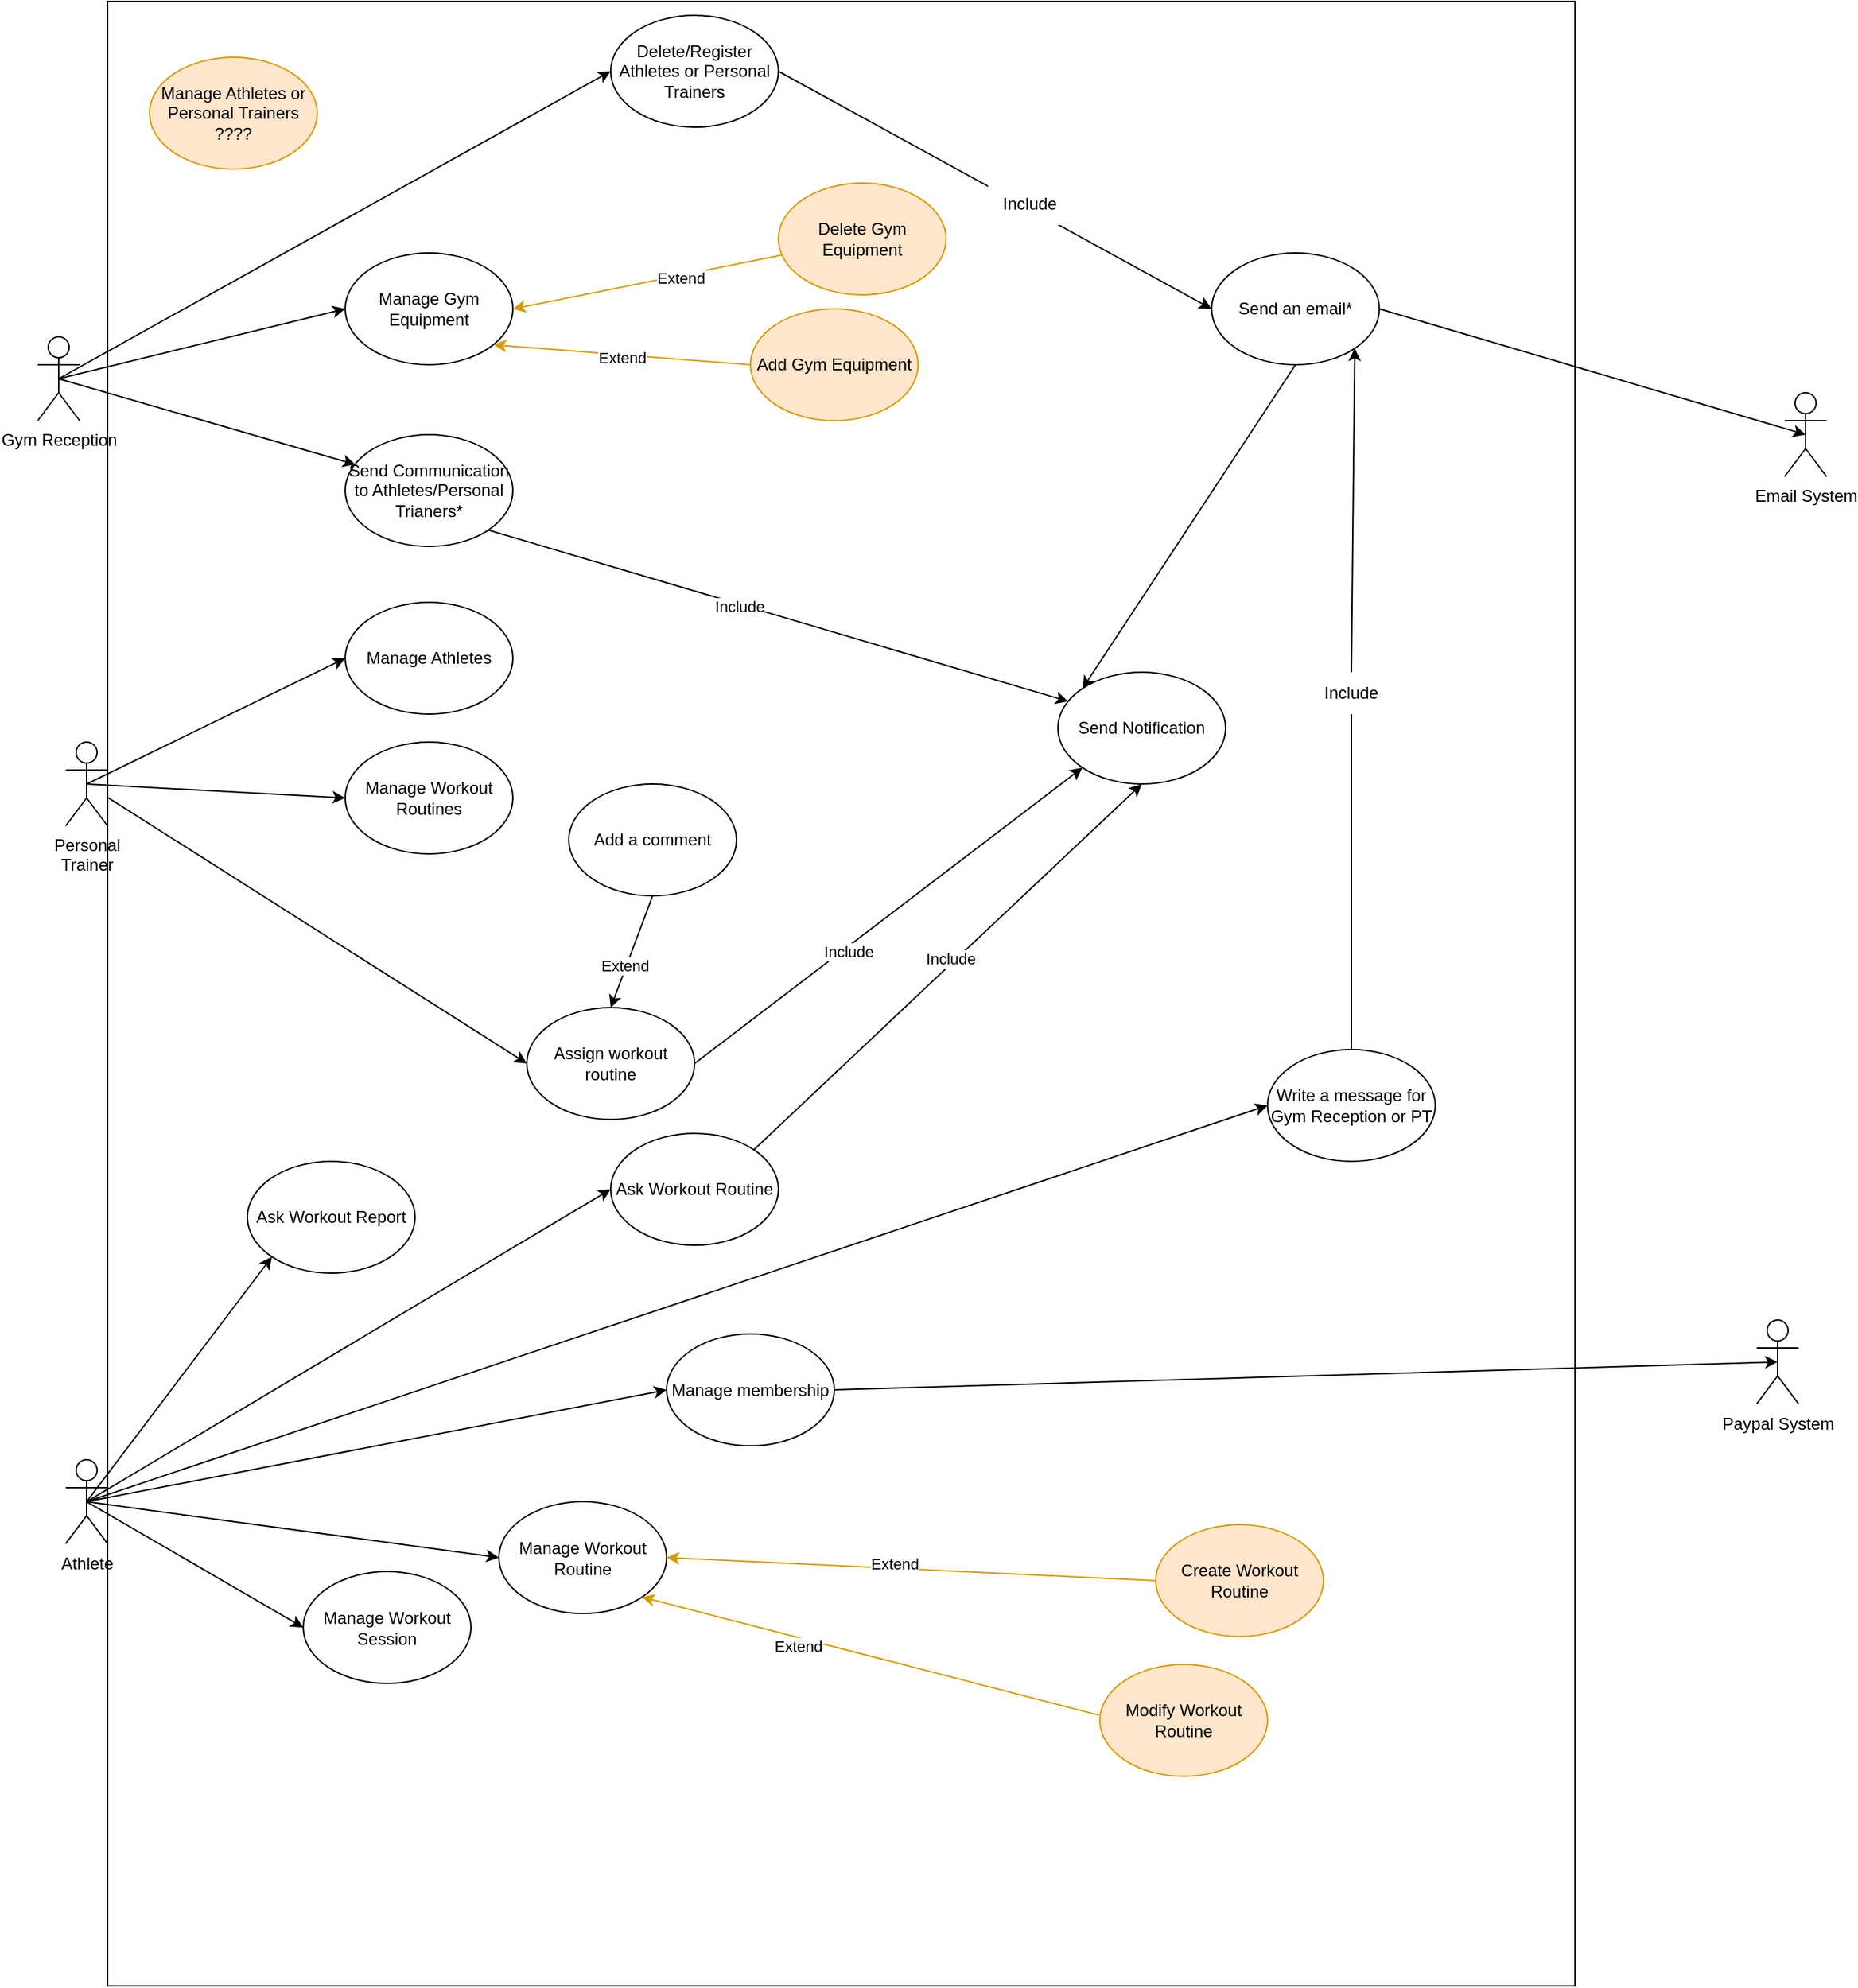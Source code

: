 <mxfile version="22.0.4" type="google">
  <diagram name="Pagina-1" id="2QWIL4vbvpltsjxMbXF1">
    <mxGraphModel dx="2049" dy="1083" grid="1" gridSize="10" guides="1" tooltips="1" connect="1" arrows="1" fold="1" page="1" pageScale="1" pageWidth="1200" pageHeight="1920" math="0" shadow="0">
      <root>
        <mxCell id="0" />
        <mxCell id="1" parent="0" />
        <mxCell id="li3QjBNvHhRdPS1q4tIi-4" value="" style="whiteSpace=wrap;html=1;" vertex="1" parent="1">
          <mxGeometry x="100" y="10" width="1050" height="1420" as="geometry" />
        </mxCell>
        <mxCell id="ZsmI9QigezWX8dCG7gWK-1" value="Gym Reception" style="shape=umlActor;verticalLabelPosition=bottom;verticalAlign=top;html=1;outlineConnect=0;" parent="1" vertex="1">
          <mxGeometry x="50" y="250" width="30" height="60" as="geometry" />
        </mxCell>
        <mxCell id="ZsmI9QigezWX8dCG7gWK-3" value="&lt;div&gt;Personal&lt;/div&gt;&lt;div&gt;Trainer&lt;/div&gt;" style="shape=umlActor;verticalLabelPosition=bottom;verticalAlign=top;html=1;outlineConnect=0;" parent="1" vertex="1">
          <mxGeometry x="70" y="540" width="30" height="60" as="geometry" />
        </mxCell>
        <mxCell id="ZsmI9QigezWX8dCG7gWK-11" value="" style="endArrow=classic;html=1;rounded=0;entryX=0;entryY=0.5;entryDx=0;entryDy=0;exitX=0.5;exitY=0.5;exitDx=0;exitDy=0;exitPerimeter=0;" parent="1" source="ZsmI9QigezWX8dCG7gWK-1" target="ZsmI9QigezWX8dCG7gWK-15" edge="1">
          <mxGeometry width="50" height="50" relative="1" as="geometry">
            <mxPoint x="90" y="280" as="sourcePoint" />
            <mxPoint x="60" y="130" as="targetPoint" />
          </mxGeometry>
        </mxCell>
        <mxCell id="ZsmI9QigezWX8dCG7gWK-15" value="Delete/Register Athletes or Personal Trainers" style="ellipse;whiteSpace=wrap;html=1;" parent="1" vertex="1">
          <mxGeometry x="460" y="20" width="120" height="80" as="geometry" />
        </mxCell>
        <mxCell id="ZsmI9QigezWX8dCG7gWK-16" value="" style="endArrow=classic;html=1;rounded=0;entryX=0;entryY=0.5;entryDx=0;entryDy=0;exitX=0.5;exitY=0.5;exitDx=0;exitDy=0;exitPerimeter=0;" parent="1" source="ZsmI9QigezWX8dCG7gWK-1" target="ZsmI9QigezWX8dCG7gWK-17" edge="1">
          <mxGeometry width="50" height="50" relative="1" as="geometry">
            <mxPoint x="300" y="325" as="sourcePoint" />
            <mxPoint x="300" y="385" as="targetPoint" />
          </mxGeometry>
        </mxCell>
        <mxCell id="ZsmI9QigezWX8dCG7gWK-17" value="Manage Gym Equipment" style="ellipse;whiteSpace=wrap;html=1;" parent="1" vertex="1">
          <mxGeometry x="270" y="190" width="120" height="80" as="geometry" />
        </mxCell>
        <mxCell id="ZsmI9QigezWX8dCG7gWK-26" value="" style="endArrow=classic;html=1;rounded=0;entryX=0.061;entryY=0.267;entryDx=0;entryDy=0;exitX=0.5;exitY=0.5;exitDx=0;exitDy=0;exitPerimeter=0;entryPerimeter=0;" parent="1" source="ZsmI9QigezWX8dCG7gWK-1" target="ZsmI9QigezWX8dCG7gWK-27" edge="1">
          <mxGeometry width="50" height="50" relative="1" as="geometry">
            <mxPoint x="85" y="370" as="sourcePoint" />
            <mxPoint x="85" y="430" as="targetPoint" />
          </mxGeometry>
        </mxCell>
        <mxCell id="ZsmI9QigezWX8dCG7gWK-27" value="Send Communication to Athletes/Personal Trianers*" style="ellipse;whiteSpace=wrap;html=1;" parent="1" vertex="1">
          <mxGeometry x="270" y="320" width="120" height="80" as="geometry" />
        </mxCell>
        <mxCell id="ZsmI9QigezWX8dCG7gWK-30" value="Delete Gym Equipment" style="ellipse;whiteSpace=wrap;html=1;fillColor=#ffe6cc;strokeColor=#d79b00;" parent="1" vertex="1">
          <mxGeometry x="580" y="140" width="120" height="80" as="geometry" />
        </mxCell>
        <mxCell id="ZsmI9QigezWX8dCG7gWK-33" value="Add Gym Equipment" style="ellipse;whiteSpace=wrap;html=1;fillColor=#ffe6cc;strokeColor=#d79b00;" parent="1" vertex="1">
          <mxGeometry x="560" y="230" width="120" height="80" as="geometry" />
        </mxCell>
        <mxCell id="ZsmI9QigezWX8dCG7gWK-36" value="" style="endArrow=classic;html=1;rounded=0;entryX=0.061;entryY=0.261;entryDx=0;entryDy=0;exitX=1;exitY=1;exitDx=0;exitDy=0;entryPerimeter=0;" parent="1" source="ZsmI9QigezWX8dCG7gWK-27" target="ZsmI9QigezWX8dCG7gWK-38" edge="1">
          <mxGeometry width="50" height="50" relative="1" as="geometry">
            <mxPoint x="300" y="340" as="sourcePoint" />
            <mxPoint x="70" y="520" as="targetPoint" />
          </mxGeometry>
        </mxCell>
        <mxCell id="ZsmI9QigezWX8dCG7gWK-37" value="Include" style="edgeLabel;html=1;align=center;verticalAlign=middle;resizable=0;points=[];" parent="ZsmI9QigezWX8dCG7gWK-36" vertex="1" connectable="0">
          <mxGeometry x="0.481" y="-1" relative="1" as="geometry">
            <mxPoint x="-128" y="-37" as="offset" />
          </mxGeometry>
        </mxCell>
        <mxCell id="ZsmI9QigezWX8dCG7gWK-38" value="&lt;div&gt;Send Notification&lt;/div&gt;" style="ellipse;whiteSpace=wrap;html=1;" parent="1" vertex="1">
          <mxGeometry x="780" y="490" width="120" height="80" as="geometry" />
        </mxCell>
        <mxCell id="ZsmI9QigezWX8dCG7gWK-39" value="" style="endArrow=classic;html=1;rounded=0;entryX=1;entryY=0.5;entryDx=0;entryDy=0;fillColor=#ffe6cc;strokeColor=#d79b00;" parent="1" source="ZsmI9QigezWX8dCG7gWK-30" target="ZsmI9QigezWX8dCG7gWK-17" edge="1">
          <mxGeometry width="50" height="50" relative="1" as="geometry">
            <mxPoint x="460" y="199.74" as="sourcePoint" />
            <mxPoint x="320" y="200" as="targetPoint" />
          </mxGeometry>
        </mxCell>
        <mxCell id="ZsmI9QigezWX8dCG7gWK-40" value="&lt;div&gt;Extend&lt;/div&gt;" style="edgeLabel;html=1;align=center;verticalAlign=middle;resizable=0;points=[];" parent="ZsmI9QigezWX8dCG7gWK-39" vertex="1" connectable="0">
          <mxGeometry x="0.481" y="-1" relative="1" as="geometry">
            <mxPoint x="70" y="-11" as="offset" />
          </mxGeometry>
        </mxCell>
        <mxCell id="ZsmI9QigezWX8dCG7gWK-41" value="" style="endArrow=classic;html=1;rounded=0;exitX=0;exitY=0.5;exitDx=0;exitDy=0;entryX=0.885;entryY=0.822;entryDx=0;entryDy=0;entryPerimeter=0;fillColor=#ffe6cc;strokeColor=#d79b00;" parent="1" source="ZsmI9QigezWX8dCG7gWK-33" target="ZsmI9QigezWX8dCG7gWK-17" edge="1">
          <mxGeometry width="50" height="50" relative="1" as="geometry">
            <mxPoint x="460" y="300" as="sourcePoint" />
            <mxPoint x="282" y="242" as="targetPoint" />
          </mxGeometry>
        </mxCell>
        <mxCell id="ZsmI9QigezWX8dCG7gWK-42" value="&lt;div&gt;Extend&lt;/div&gt;" style="edgeLabel;html=1;align=center;verticalAlign=middle;resizable=0;points=[];" parent="ZsmI9QigezWX8dCG7gWK-41" vertex="1" connectable="0">
          <mxGeometry x="0.481" y="-1" relative="1" as="geometry">
            <mxPoint x="44" y="6" as="offset" />
          </mxGeometry>
        </mxCell>
        <mxCell id="ZsmI9QigezWX8dCG7gWK-53" value="&lt;div&gt;Manage Athletes or Personal Trainers ????&lt;/div&gt;" style="ellipse;whiteSpace=wrap;html=1;fillColor=#ffe6cc;strokeColor=#d79b00;" parent="1" vertex="1">
          <mxGeometry x="130" y="50" width="120" height="80" as="geometry" />
        </mxCell>
        <mxCell id="ZsmI9QigezWX8dCG7gWK-59" value="&lt;div&gt;Manage Workout Session&lt;/div&gt;" style="ellipse;whiteSpace=wrap;html=1;" parent="1" vertex="1">
          <mxGeometry x="240" y="1133.52" width="120" height="80" as="geometry" />
        </mxCell>
        <mxCell id="ZsmI9QigezWX8dCG7gWK-60" value="" style="endArrow=classic;html=1;rounded=0;exitX=0.5;exitY=0.5;exitDx=0;exitDy=0;exitPerimeter=0;entryX=0;entryY=0.5;entryDx=0;entryDy=0;" parent="1" target="ZsmI9QigezWX8dCG7gWK-69" edge="1">
          <mxGeometry width="50" height="50" relative="1" as="geometry">
            <mxPoint x="85" y="1083.52" as="sourcePoint" />
            <mxPoint x="664.48" y="890.0" as="targetPoint" />
          </mxGeometry>
        </mxCell>
        <mxCell id="ZsmI9QigezWX8dCG7gWK-62" value="" style="endArrow=classic;html=1;rounded=0;entryX=0;entryY=0.5;entryDx=0;entryDy=0;exitX=0.5;exitY=0.5;exitDx=0;exitDy=0;exitPerimeter=0;" parent="1" target="ZsmI9QigezWX8dCG7gWK-70" edge="1">
          <mxGeometry width="50" height="50" relative="1" as="geometry">
            <mxPoint x="85" y="1083.52" as="sourcePoint" />
            <mxPoint x="275.0" y="1083.52" as="targetPoint" />
          </mxGeometry>
        </mxCell>
        <mxCell id="ZsmI9QigezWX8dCG7gWK-63" value="" style="endArrow=classic;html=1;rounded=0;entryX=0;entryY=0.5;entryDx=0;entryDy=0;exitX=0.5;exitY=0.5;exitDx=0;exitDy=0;exitPerimeter=0;" parent="1" target="ZsmI9QigezWX8dCG7gWK-59" edge="1">
          <mxGeometry width="50" height="50" relative="1" as="geometry">
            <mxPoint x="85" y="1083.52" as="sourcePoint" />
            <mxPoint x="275" y="1263.52" as="targetPoint" />
          </mxGeometry>
        </mxCell>
        <mxCell id="ZsmI9QigezWX8dCG7gWK-68" value="Athlete" style="shape=umlActor;verticalLabelPosition=bottom;verticalAlign=top;html=1;outlineConnect=0;" parent="1" vertex="1">
          <mxGeometry x="70" y="1053.52" width="30" height="60" as="geometry" />
        </mxCell>
        <mxCell id="ZsmI9QigezWX8dCG7gWK-69" value="Write a message for Gym Reception or PT" style="ellipse;whiteSpace=wrap;html=1;" parent="1" vertex="1">
          <mxGeometry x="930" y="760" width="120" height="80" as="geometry" />
        </mxCell>
        <mxCell id="ZsmI9QigezWX8dCG7gWK-70" value="Manage Workout Routine" style="ellipse;whiteSpace=wrap;html=1;" parent="1" vertex="1">
          <mxGeometry x="380" y="1083.52" width="120" height="80" as="geometry" />
        </mxCell>
        <mxCell id="ZsmI9QigezWX8dCG7gWK-76" value="" style="endArrow=classic;html=1;rounded=0;exitX=0;exitY=0.5;exitDx=0;exitDy=0;entryX=1;entryY=0.5;entryDx=0;entryDy=0;fillColor=#ffe6cc;strokeColor=#d79b00;" parent="1" source="ZsmI9QigezWX8dCG7gWK-78" target="ZsmI9QigezWX8dCG7gWK-70" edge="1">
          <mxGeometry width="50" height="50" relative="1" as="geometry">
            <mxPoint x="198" y="1413.52" as="sourcePoint" />
            <mxPoint x="398" y="1083.52" as="targetPoint" />
          </mxGeometry>
        </mxCell>
        <mxCell id="ZsmI9QigezWX8dCG7gWK-77" value="&lt;div&gt;Extend&lt;/div&gt;" style="edgeLabel;html=1;align=center;verticalAlign=middle;resizable=0;points=[];" parent="ZsmI9QigezWX8dCG7gWK-76" vertex="1" connectable="0">
          <mxGeometry x="0.481" y="-1" relative="1" as="geometry">
            <mxPoint x="72" y="1" as="offset" />
          </mxGeometry>
        </mxCell>
        <mxCell id="ZsmI9QigezWX8dCG7gWK-78" value="&lt;div&gt;Create Workout&lt;/div&gt;&lt;div&gt;Routine&lt;br&gt;&lt;/div&gt;" style="ellipse;whiteSpace=wrap;html=1;fillColor=#ffe6cc;strokeColor=#d79b00;" parent="1" vertex="1">
          <mxGeometry x="850" y="1100" width="120" height="80" as="geometry" />
        </mxCell>
        <mxCell id="ZsmI9QigezWX8dCG7gWK-79" value="" style="endArrow=classic;html=1;rounded=0;entryX=1;entryY=1;entryDx=0;entryDy=0;exitX=-0.004;exitY=0.454;exitDx=0;exitDy=0;exitPerimeter=0;fillColor=#ffe6cc;strokeColor=#d79b00;" parent="1" source="ZsmI9QigezWX8dCG7gWK-81" target="ZsmI9QigezWX8dCG7gWK-70" edge="1">
          <mxGeometry width="50" height="50" relative="1" as="geometry">
            <mxPoint x="408" y="1173.52" as="sourcePoint" />
            <mxPoint x="380" y="1111.52" as="targetPoint" />
          </mxGeometry>
        </mxCell>
        <mxCell id="ZsmI9QigezWX8dCG7gWK-80" value="&lt;div&gt;Extend&lt;/div&gt;" style="edgeLabel;html=1;align=center;verticalAlign=middle;resizable=0;points=[];" parent="ZsmI9QigezWX8dCG7gWK-79" vertex="1" connectable="0">
          <mxGeometry x="0.481" y="-1" relative="1" as="geometry">
            <mxPoint x="26" y="14" as="offset" />
          </mxGeometry>
        </mxCell>
        <mxCell id="ZsmI9QigezWX8dCG7gWK-81" value="Modify Workout Routine" style="ellipse;whiteSpace=wrap;html=1;fillColor=#ffe6cc;strokeColor=#d79b00;" parent="1" vertex="1">
          <mxGeometry x="810" y="1200" width="120" height="80" as="geometry" />
        </mxCell>
        <mxCell id="ZsmI9QigezWX8dCG7gWK-87" value="" style="endArrow=classic;html=1;rounded=0;entryX=0;entryY=0.5;entryDx=0;entryDy=0;exitX=0.5;exitY=0.5;exitDx=0;exitDy=0;exitPerimeter=0;" parent="1" target="ZsmI9QigezWX8dCG7gWK-88" edge="1">
          <mxGeometry width="50" height="50" relative="1" as="geometry">
            <mxPoint x="85" y="570.0" as="sourcePoint" />
            <mxPoint x="275.0" y="570.0" as="targetPoint" />
          </mxGeometry>
        </mxCell>
        <mxCell id="ZsmI9QigezWX8dCG7gWK-88" value="Manage Athletes" style="ellipse;whiteSpace=wrap;html=1;" parent="1" vertex="1">
          <mxGeometry x="270" y="440" width="120" height="80" as="geometry" />
        </mxCell>
        <mxCell id="ZsmI9QigezWX8dCG7gWK-95" value="" style="endArrow=classic;html=1;rounded=0;entryX=0;entryY=1;entryDx=0;entryDy=0;exitX=0.5;exitY=0.5;exitDx=0;exitDy=0;exitPerimeter=0;" parent="1" source="ZsmI9QigezWX8dCG7gWK-68" target="ZsmI9QigezWX8dCG7gWK-96" edge="1">
          <mxGeometry width="50" height="50" relative="1" as="geometry">
            <mxPoint x="70" y="1083.52" as="sourcePoint" />
            <mxPoint x="275.0" y="993.52" as="targetPoint" />
          </mxGeometry>
        </mxCell>
        <mxCell id="ZsmI9QigezWX8dCG7gWK-96" value="Ask Workout Report" style="ellipse;whiteSpace=wrap;html=1;" parent="1" vertex="1">
          <mxGeometry x="200" y="840" width="120" height="80" as="geometry" />
        </mxCell>
        <mxCell id="ZsmI9QigezWX8dCG7gWK-115" value="Send an email*" style="ellipse;whiteSpace=wrap;html=1;" parent="1" vertex="1">
          <mxGeometry x="890" y="190" width="120" height="80" as="geometry" />
        </mxCell>
        <mxCell id="kKpxBKTfGCmxrDNPB5GM-2" value="" style="endArrow=classic;html=1;rounded=0;entryX=0;entryY=0;entryDx=0;entryDy=0;exitX=0.5;exitY=1;exitDx=0;exitDy=0;" parent="1" source="ZsmI9QigezWX8dCG7gWK-115" target="ZsmI9QigezWX8dCG7gWK-38" edge="1">
          <mxGeometry width="50" height="50" relative="1" as="geometry">
            <mxPoint x="312" y="388" as="sourcePoint" />
            <mxPoint x="797" y="521" as="targetPoint" />
          </mxGeometry>
        </mxCell>
        <mxCell id="kKpxBKTfGCmxrDNPB5GM-4" value="" style="endArrow=classic;html=1;rounded=0;exitX=1;exitY=0.5;exitDx=0;exitDy=0;entryX=0.5;entryY=0.5;entryDx=0;entryDy=0;entryPerimeter=0;" parent="1" source="ZsmI9QigezWX8dCG7gWK-115" target="kKpxBKTfGCmxrDNPB5GM-6" edge="1">
          <mxGeometry width="50" height="50" relative="1" as="geometry">
            <mxPoint x="472" y="348" as="sourcePoint" />
            <mxPoint x="1300" y="330" as="targetPoint" />
          </mxGeometry>
        </mxCell>
        <mxCell id="kKpxBKTfGCmxrDNPB5GM-6" value="Email System" style="shape=umlActor;verticalLabelPosition=bottom;verticalAlign=top;html=1;outlineConnect=0;" parent="1" vertex="1">
          <mxGeometry x="1300" y="290" width="30" height="60" as="geometry" />
        </mxCell>
        <mxCell id="kKpxBKTfGCmxrDNPB5GM-7" value="&lt;div&gt;Paypal System&lt;/div&gt;" style="shape=umlActor;verticalLabelPosition=bottom;verticalAlign=top;html=1;outlineConnect=0;" parent="1" vertex="1">
          <mxGeometry x="1280" y="953.52" width="30" height="60" as="geometry" />
        </mxCell>
        <mxCell id="kKpxBKTfGCmxrDNPB5GM-10" value="Ask Workout Routine" style="ellipse;whiteSpace=wrap;html=1;" parent="1" vertex="1">
          <mxGeometry x="460" y="820" width="120" height="80" as="geometry" />
        </mxCell>
        <mxCell id="kKpxBKTfGCmxrDNPB5GM-11" value="" style="endArrow=classic;html=1;rounded=0;entryX=0;entryY=0.5;entryDx=0;entryDy=0;exitX=0.5;exitY=0.5;exitDx=0;exitDy=0;exitPerimeter=0;" parent="1" source="ZsmI9QigezWX8dCG7gWK-68" target="kKpxBKTfGCmxrDNPB5GM-12" edge="1">
          <mxGeometry width="50" height="50" relative="1" as="geometry">
            <mxPoint x="180.0" y="1071.52" as="sourcePoint" />
            <mxPoint x="545.0" y="1093.52" as="targetPoint" />
          </mxGeometry>
        </mxCell>
        <mxCell id="kKpxBKTfGCmxrDNPB5GM-12" value="Manage membership" style="ellipse;whiteSpace=wrap;html=1;" parent="1" vertex="1">
          <mxGeometry x="500" y="963.52" width="120" height="80" as="geometry" />
        </mxCell>
        <mxCell id="kKpxBKTfGCmxrDNPB5GM-13" value="" style="endArrow=classic;html=1;rounded=0;entryX=0.5;entryY=0.5;entryDx=0;entryDy=0;exitX=1;exitY=0.5;exitDx=0;exitDy=0;entryPerimeter=0;" parent="1" source="kKpxBKTfGCmxrDNPB5GM-12" target="kKpxBKTfGCmxrDNPB5GM-7" edge="1">
          <mxGeometry width="50" height="50" relative="1" as="geometry">
            <mxPoint x="572.426" y="1110.236" as="sourcePoint" />
            <mxPoint x="1285" y="933.52" as="targetPoint" />
          </mxGeometry>
        </mxCell>
        <mxCell id="kKpxBKTfGCmxrDNPB5GM-15" value="" style="endArrow=classic;html=1;rounded=0;entryX=0.5;entryY=1;entryDx=0;entryDy=0;exitX=1;exitY=0;exitDx=0;exitDy=0;" parent="1" source="kKpxBKTfGCmxrDNPB5GM-10" target="ZsmI9QigezWX8dCG7gWK-38" edge="1">
          <mxGeometry width="50" height="50" relative="1" as="geometry">
            <mxPoint x="750" y="630" as="sourcePoint" />
            <mxPoint x="808" y="568" as="targetPoint" />
          </mxGeometry>
        </mxCell>
        <mxCell id="kKpxBKTfGCmxrDNPB5GM-16" value="Include" style="edgeLabel;html=1;align=center;verticalAlign=middle;resizable=0;points=[];" parent="kKpxBKTfGCmxrDNPB5GM-15" vertex="1" connectable="0">
          <mxGeometry x="0.481" y="-1" relative="1" as="geometry">
            <mxPoint x="-66" y="56" as="offset" />
          </mxGeometry>
        </mxCell>
        <mxCell id="li3QjBNvHhRdPS1q4tIi-1" value="" style="endArrow=classic;html=1;rounded=0;exitX=0.5;exitY=0.5;exitDx=0;exitDy=0;exitPerimeter=0;entryX=0;entryY=0.5;entryDx=0;entryDy=0;" edge="1" parent="1" source="ZsmI9QigezWX8dCG7gWK-68" target="kKpxBKTfGCmxrDNPB5GM-10">
          <mxGeometry width="50" height="50" relative="1" as="geometry">
            <mxPoint x="710" y="1043.52" as="sourcePoint" />
            <mxPoint x="760" y="993.52" as="targetPoint" />
          </mxGeometry>
        </mxCell>
        <mxCell id="li3QjBNvHhRdPS1q4tIi-5" value="Assign workout routine" style="ellipse;whiteSpace=wrap;html=1;" vertex="1" parent="1">
          <mxGeometry x="400" y="730" width="120" height="80" as="geometry" />
        </mxCell>
        <mxCell id="li3QjBNvHhRdPS1q4tIi-6" value="" style="endArrow=classic;html=1;rounded=0;entryX=0;entryY=0.5;entryDx=0;entryDy=0;" edge="1" parent="1" source="ZsmI9QigezWX8dCG7gWK-3" target="li3QjBNvHhRdPS1q4tIi-5">
          <mxGeometry width="50" height="50" relative="1" as="geometry">
            <mxPoint x="510" y="730" as="sourcePoint" />
            <mxPoint x="560" y="680" as="targetPoint" />
          </mxGeometry>
        </mxCell>
        <mxCell id="li3QjBNvHhRdPS1q4tIi-7" value="" style="endArrow=classic;html=1;rounded=0;exitX=1;exitY=0.5;exitDx=0;exitDy=0;entryX=0;entryY=1;entryDx=0;entryDy=0;" edge="1" parent="1" source="li3QjBNvHhRdPS1q4tIi-5" target="ZsmI9QigezWX8dCG7gWK-38">
          <mxGeometry width="50" height="50" relative="1" as="geometry">
            <mxPoint x="510" y="730" as="sourcePoint" />
            <mxPoint x="560" y="680" as="targetPoint" />
          </mxGeometry>
        </mxCell>
        <mxCell id="li3QjBNvHhRdPS1q4tIi-9" value="Include" style="edgeLabel;html=1;align=center;verticalAlign=middle;resizable=0;points=[];" vertex="1" connectable="0" parent="1">
          <mxGeometry x="629.995" y="689.996" as="geometry" />
        </mxCell>
        <mxCell id="li3QjBNvHhRdPS1q4tIi-10" value="Add a comment" style="ellipse;whiteSpace=wrap;html=1;" vertex="1" parent="1">
          <mxGeometry x="430" y="570" width="120" height="80" as="geometry" />
        </mxCell>
        <mxCell id="li3QjBNvHhRdPS1q4tIi-11" value="" style="endArrow=classic;html=1;rounded=0;exitX=0.5;exitY=1;exitDx=0;exitDy=0;entryX=0.5;entryY=0;entryDx=0;entryDy=0;" edge="1" parent="1" source="li3QjBNvHhRdPS1q4tIi-10" target="li3QjBNvHhRdPS1q4tIi-5">
          <mxGeometry width="50" height="50" relative="1" as="geometry">
            <mxPoint x="490" y="710" as="sourcePoint" />
            <mxPoint x="540" y="660" as="targetPoint" />
          </mxGeometry>
        </mxCell>
        <mxCell id="li3QjBNvHhRdPS1q4tIi-12" value="&lt;div&gt;Extend&lt;/div&gt;" style="edgeLabel;html=1;align=center;verticalAlign=middle;resizable=0;points=[];" vertex="1" connectable="0" parent="1">
          <mxGeometry x="470.0" y="699.996" as="geometry" />
        </mxCell>
        <mxCell id="li3QjBNvHhRdPS1q4tIi-14" value="Manage Workout Routines" style="ellipse;whiteSpace=wrap;html=1;" vertex="1" parent="1">
          <mxGeometry x="270" y="540" width="120" height="80" as="geometry" />
        </mxCell>
        <mxCell id="li3QjBNvHhRdPS1q4tIi-15" value="" style="endArrow=classic;html=1;rounded=0;entryX=0;entryY=0.5;entryDx=0;entryDy=0;exitX=0.5;exitY=0.5;exitDx=0;exitDy=0;exitPerimeter=0;" edge="1" parent="1" source="ZsmI9QigezWX8dCG7gWK-3" target="li3QjBNvHhRdPS1q4tIi-14">
          <mxGeometry width="50" height="50" relative="1" as="geometry">
            <mxPoint x="95" y="580.0" as="sourcePoint" />
            <mxPoint x="220" y="510" as="targetPoint" />
          </mxGeometry>
        </mxCell>
        <mxCell id="li3QjBNvHhRdPS1q4tIi-17" value="" style="endArrow=classic;html=1;rounded=0;exitX=1;exitY=0.5;exitDx=0;exitDy=0;entryX=0;entryY=0.5;entryDx=0;entryDy=0;" edge="1" parent="1" source="ZsmI9QigezWX8dCG7gWK-15" target="ZsmI9QigezWX8dCG7gWK-115">
          <mxGeometry width="50" height="50" relative="1" as="geometry">
            <mxPoint x="490" y="280" as="sourcePoint" />
            <mxPoint x="540" y="230" as="targetPoint" />
          </mxGeometry>
        </mxCell>
        <mxCell id="li3QjBNvHhRdPS1q4tIi-18" value="Include" style="text;html=1;strokeColor=none;fillColor=default;align=center;verticalAlign=middle;whiteSpace=wrap;rounded=0;" vertex="1" parent="1">
          <mxGeometry x="730" y="140" width="60" height="30" as="geometry" />
        </mxCell>
        <mxCell id="li3QjBNvHhRdPS1q4tIi-19" value="" style="endArrow=classic;html=1;rounded=0;exitX=0.5;exitY=0;exitDx=0;exitDy=0;entryX=1;entryY=1;entryDx=0;entryDy=0;" edge="1" parent="1" source="li3QjBNvHhRdPS1q4tIi-20" target="ZsmI9QigezWX8dCG7gWK-115">
          <mxGeometry width="50" height="50" relative="1" as="geometry">
            <mxPoint x="750" y="700" as="sourcePoint" />
            <mxPoint x="800" y="650" as="targetPoint" />
          </mxGeometry>
        </mxCell>
        <mxCell id="li3QjBNvHhRdPS1q4tIi-21" value="" style="endArrow=none;html=1;rounded=0;exitX=0.5;exitY=0;exitDx=0;exitDy=0;entryX=0.5;entryY=1;entryDx=0;entryDy=0;endFill=0;" edge="1" parent="1" source="ZsmI9QigezWX8dCG7gWK-69" target="li3QjBNvHhRdPS1q4tIi-20">
          <mxGeometry width="50" height="50" relative="1" as="geometry">
            <mxPoint x="990" y="760" as="sourcePoint" />
            <mxPoint x="992" y="258" as="targetPoint" />
          </mxGeometry>
        </mxCell>
        <mxCell id="li3QjBNvHhRdPS1q4tIi-20" value="Include" style="text;html=1;strokeColor=none;fillColor=default;align=center;verticalAlign=middle;whiteSpace=wrap;rounded=0;" vertex="1" parent="1">
          <mxGeometry x="960" y="490" width="60" height="30" as="geometry" />
        </mxCell>
      </root>
    </mxGraphModel>
  </diagram>
</mxfile>
